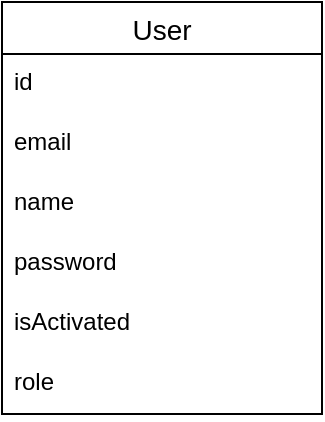 <mxfile version="20.7.4" type="device"><diagram id="-RboTagxcHU9Nsr4pJRb" name="Page-1"><mxGraphModel dx="1434" dy="907" grid="1" gridSize="10" guides="1" tooltips="1" connect="1" arrows="1" fold="1" page="1" pageScale="1" pageWidth="827" pageHeight="1169" math="0" shadow="0"><root><mxCell id="0"/><mxCell id="1" parent="0"/><mxCell id="PtXZRWENo-5FDZrmI7I0-1" value="User" style="swimlane;fontStyle=0;childLayout=stackLayout;horizontal=1;startSize=26;horizontalStack=0;resizeParent=1;resizeParentMax=0;resizeLast=0;collapsible=1;marginBottom=0;align=center;fontSize=14;" parent="1" vertex="1"><mxGeometry x="300" y="230" width="160" height="206" as="geometry"/></mxCell><mxCell id="PtXZRWENo-5FDZrmI7I0-2" value="id" style="text;strokeColor=none;fillColor=none;spacingLeft=4;spacingRight=4;overflow=hidden;rotatable=0;points=[[0,0.5],[1,0.5]];portConstraint=eastwest;fontSize=12;" parent="PtXZRWENo-5FDZrmI7I0-1" vertex="1"><mxGeometry y="26" width="160" height="30" as="geometry"/></mxCell><mxCell id="PtXZRWENo-5FDZrmI7I0-3" value="email" style="text;strokeColor=none;fillColor=none;spacingLeft=4;spacingRight=4;overflow=hidden;rotatable=0;points=[[0,0.5],[1,0.5]];portConstraint=eastwest;fontSize=12;" parent="PtXZRWENo-5FDZrmI7I0-1" vertex="1"><mxGeometry y="56" width="160" height="30" as="geometry"/></mxCell><mxCell id="PtXZRWENo-5FDZrmI7I0-4" value="name" style="text;strokeColor=none;fillColor=none;spacingLeft=4;spacingRight=4;overflow=hidden;rotatable=0;points=[[0,0.5],[1,0.5]];portConstraint=eastwest;fontSize=12;" parent="PtXZRWENo-5FDZrmI7I0-1" vertex="1"><mxGeometry y="86" width="160" height="30" as="geometry"/></mxCell><mxCell id="PtXZRWENo-5FDZrmI7I0-5" value="password" style="text;strokeColor=none;fillColor=none;spacingLeft=4;spacingRight=4;overflow=hidden;rotatable=0;points=[[0,0.5],[1,0.5]];portConstraint=eastwest;fontSize=12;" parent="PtXZRWENo-5FDZrmI7I0-1" vertex="1"><mxGeometry y="116" width="160" height="30" as="geometry"/></mxCell><mxCell id="6MsvrKW7NR40lOU20cwh-1" value="isActivated" style="text;strokeColor=none;fillColor=none;spacingLeft=4;spacingRight=4;overflow=hidden;rotatable=0;points=[[0,0.5],[1,0.5]];portConstraint=eastwest;fontSize=12;" vertex="1" parent="PtXZRWENo-5FDZrmI7I0-1"><mxGeometry y="146" width="160" height="30" as="geometry"/></mxCell><mxCell id="6MsvrKW7NR40lOU20cwh-2" value="role" style="text;strokeColor=none;fillColor=none;spacingLeft=4;spacingRight=4;overflow=hidden;rotatable=0;points=[[0,0.5],[1,0.5]];portConstraint=eastwest;fontSize=12;" vertex="1" parent="PtXZRWENo-5FDZrmI7I0-1"><mxGeometry y="176" width="160" height="30" as="geometry"/></mxCell></root></mxGraphModel></diagram></mxfile>
